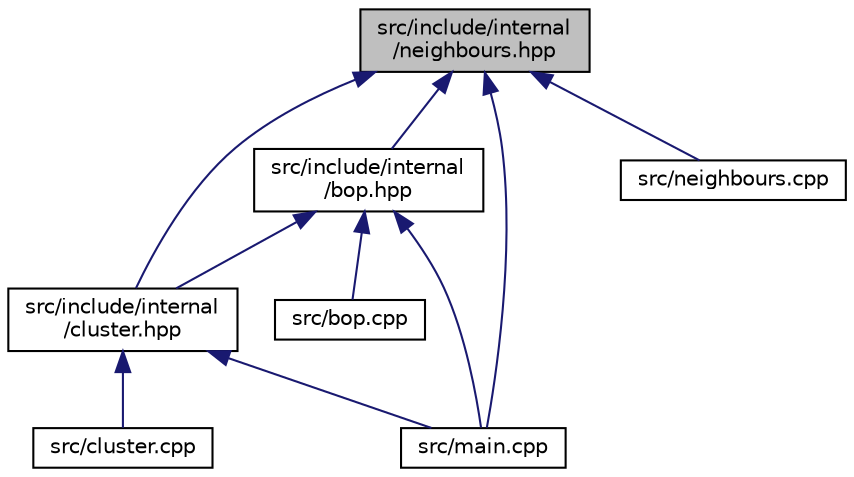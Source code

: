 digraph "src/include/internal/neighbours.hpp"
{
 // INTERACTIVE_SVG=YES
 // LATEX_PDF_SIZE
  edge [fontname="Helvetica",fontsize="10",labelfontname="Helvetica",labelfontsize="10"];
  node [fontname="Helvetica",fontsize="10",shape=record];
  Node1 [label="src/include/internal\l/neighbours.hpp",height=0.2,width=0.4,color="black", fillcolor="grey75", style="filled", fontcolor="black",tooltip="Header file for neighbour list generation."];
  Node1 -> Node2 [dir="back",color="midnightblue",fontsize="10",style="solid",fontname="Helvetica"];
  Node2 [label="src/include/internal\l/bop.hpp",height=0.2,width=0.4,color="black", fillcolor="white", style="filled",URL="$bop_8hpp.html",tooltip="File for the bond order parameter analysis."];
  Node2 -> Node3 [dir="back",color="midnightblue",fontsize="10",style="solid",fontname="Helvetica"];
  Node3 [label="src/bop.cpp",height=0.2,width=0.4,color="black", fillcolor="white", style="filled",URL="$bop_8cpp.html",tooltip=" "];
  Node2 -> Node4 [dir="back",color="midnightblue",fontsize="10",style="solid",fontname="Helvetica"];
  Node4 [label="src/include/internal\l/cluster.hpp",height=0.2,width=0.4,color="black", fillcolor="white", style="filled",URL="$cluster_8hpp.html",tooltip="File for the bond order parameter analysis."];
  Node4 -> Node5 [dir="back",color="midnightblue",fontsize="10",style="solid",fontname="Helvetica"];
  Node5 [label="src/cluster.cpp",height=0.2,width=0.4,color="black", fillcolor="white", style="filled",URL="$cluster_8cpp.html",tooltip=" "];
  Node4 -> Node6 [dir="back",color="midnightblue",fontsize="10",style="solid",fontname="Helvetica"];
  Node6 [label="src/main.cpp",height=0.2,width=0.4,color="black", fillcolor="white", style="filled",URL="$main_8cpp.html",tooltip=" "];
  Node2 -> Node6 [dir="back",color="midnightblue",fontsize="10",style="solid",fontname="Helvetica"];
  Node1 -> Node4 [dir="back",color="midnightblue",fontsize="10",style="solid",fontname="Helvetica"];
  Node1 -> Node6 [dir="back",color="midnightblue",fontsize="10",style="solid",fontname="Helvetica"];
  Node1 -> Node7 [dir="back",color="midnightblue",fontsize="10",style="solid",fontname="Helvetica"];
  Node7 [label="src/neighbours.cpp",height=0.2,width=0.4,color="black", fillcolor="white", style="filled",URL="$neighbours_8cpp.html",tooltip=" "];
}

